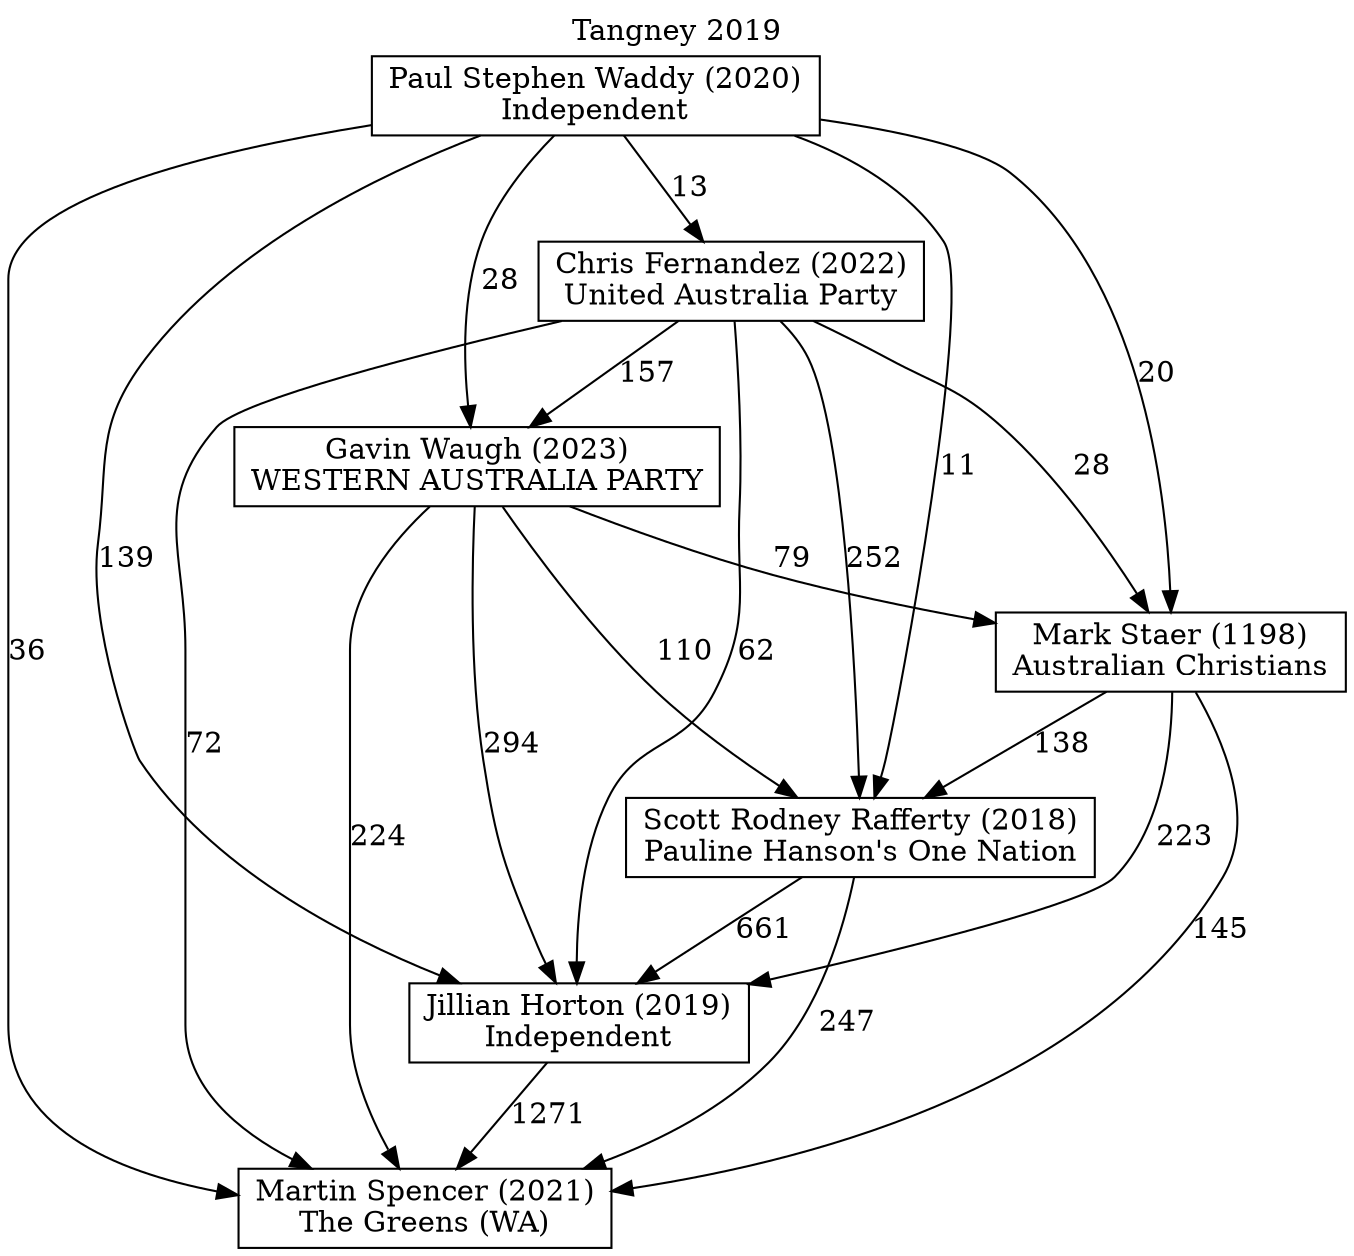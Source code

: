 // House preference flow
digraph "Martin Spencer (2021)_Tangney_2019" {
	graph [label="Tangney 2019" labelloc=t mclimit=10]
	node [shape=box]
	"Martin Spencer (2021)" [label="Martin Spencer (2021)
The Greens (WA)"]
	"Jillian Horton (2019)" [label="Jillian Horton (2019)
Independent"]
	"Scott Rodney Rafferty (2018)" [label="Scott Rodney Rafferty (2018)
Pauline Hanson's One Nation"]
	"Mark Staer (1198)" [label="Mark Staer (1198)
Australian Christians"]
	"Gavin Waugh (2023)" [label="Gavin Waugh (2023)
WESTERN AUSTRALIA PARTY"]
	"Chris Fernandez (2022)" [label="Chris Fernandez (2022)
United Australia Party"]
	"Paul Stephen Waddy (2020)" [label="Paul Stephen Waddy (2020)
Independent"]
	"Martin Spencer (2021)" [label="Martin Spencer (2021)
The Greens (WA)"]
	"Scott Rodney Rafferty (2018)" [label="Scott Rodney Rafferty (2018)
Pauline Hanson's One Nation"]
	"Mark Staer (1198)" [label="Mark Staer (1198)
Australian Christians"]
	"Gavin Waugh (2023)" [label="Gavin Waugh (2023)
WESTERN AUSTRALIA PARTY"]
	"Chris Fernandez (2022)" [label="Chris Fernandez (2022)
United Australia Party"]
	"Paul Stephen Waddy (2020)" [label="Paul Stephen Waddy (2020)
Independent"]
	"Martin Spencer (2021)" [label="Martin Spencer (2021)
The Greens (WA)"]
	"Mark Staer (1198)" [label="Mark Staer (1198)
Australian Christians"]
	"Gavin Waugh (2023)" [label="Gavin Waugh (2023)
WESTERN AUSTRALIA PARTY"]
	"Chris Fernandez (2022)" [label="Chris Fernandez (2022)
United Australia Party"]
	"Paul Stephen Waddy (2020)" [label="Paul Stephen Waddy (2020)
Independent"]
	"Martin Spencer (2021)" [label="Martin Spencer (2021)
The Greens (WA)"]
	"Gavin Waugh (2023)" [label="Gavin Waugh (2023)
WESTERN AUSTRALIA PARTY"]
	"Chris Fernandez (2022)" [label="Chris Fernandez (2022)
United Australia Party"]
	"Paul Stephen Waddy (2020)" [label="Paul Stephen Waddy (2020)
Independent"]
	"Martin Spencer (2021)" [label="Martin Spencer (2021)
The Greens (WA)"]
	"Chris Fernandez (2022)" [label="Chris Fernandez (2022)
United Australia Party"]
	"Paul Stephen Waddy (2020)" [label="Paul Stephen Waddy (2020)
Independent"]
	"Martin Spencer (2021)" [label="Martin Spencer (2021)
The Greens (WA)"]
	"Paul Stephen Waddy (2020)" [label="Paul Stephen Waddy (2020)
Independent"]
	"Paul Stephen Waddy (2020)" [label="Paul Stephen Waddy (2020)
Independent"]
	"Chris Fernandez (2022)" [label="Chris Fernandez (2022)
United Australia Party"]
	"Paul Stephen Waddy (2020)" [label="Paul Stephen Waddy (2020)
Independent"]
	"Paul Stephen Waddy (2020)" [label="Paul Stephen Waddy (2020)
Independent"]
	"Gavin Waugh (2023)" [label="Gavin Waugh (2023)
WESTERN AUSTRALIA PARTY"]
	"Chris Fernandez (2022)" [label="Chris Fernandez (2022)
United Australia Party"]
	"Paul Stephen Waddy (2020)" [label="Paul Stephen Waddy (2020)
Independent"]
	"Gavin Waugh (2023)" [label="Gavin Waugh (2023)
WESTERN AUSTRALIA PARTY"]
	"Paul Stephen Waddy (2020)" [label="Paul Stephen Waddy (2020)
Independent"]
	"Paul Stephen Waddy (2020)" [label="Paul Stephen Waddy (2020)
Independent"]
	"Chris Fernandez (2022)" [label="Chris Fernandez (2022)
United Australia Party"]
	"Paul Stephen Waddy (2020)" [label="Paul Stephen Waddy (2020)
Independent"]
	"Paul Stephen Waddy (2020)" [label="Paul Stephen Waddy (2020)
Independent"]
	"Mark Staer (1198)" [label="Mark Staer (1198)
Australian Christians"]
	"Gavin Waugh (2023)" [label="Gavin Waugh (2023)
WESTERN AUSTRALIA PARTY"]
	"Chris Fernandez (2022)" [label="Chris Fernandez (2022)
United Australia Party"]
	"Paul Stephen Waddy (2020)" [label="Paul Stephen Waddy (2020)
Independent"]
	"Mark Staer (1198)" [label="Mark Staer (1198)
Australian Christians"]
	"Chris Fernandez (2022)" [label="Chris Fernandez (2022)
United Australia Party"]
	"Paul Stephen Waddy (2020)" [label="Paul Stephen Waddy (2020)
Independent"]
	"Mark Staer (1198)" [label="Mark Staer (1198)
Australian Christians"]
	"Paul Stephen Waddy (2020)" [label="Paul Stephen Waddy (2020)
Independent"]
	"Paul Stephen Waddy (2020)" [label="Paul Stephen Waddy (2020)
Independent"]
	"Chris Fernandez (2022)" [label="Chris Fernandez (2022)
United Australia Party"]
	"Paul Stephen Waddy (2020)" [label="Paul Stephen Waddy (2020)
Independent"]
	"Paul Stephen Waddy (2020)" [label="Paul Stephen Waddy (2020)
Independent"]
	"Gavin Waugh (2023)" [label="Gavin Waugh (2023)
WESTERN AUSTRALIA PARTY"]
	"Chris Fernandez (2022)" [label="Chris Fernandez (2022)
United Australia Party"]
	"Paul Stephen Waddy (2020)" [label="Paul Stephen Waddy (2020)
Independent"]
	"Gavin Waugh (2023)" [label="Gavin Waugh (2023)
WESTERN AUSTRALIA PARTY"]
	"Paul Stephen Waddy (2020)" [label="Paul Stephen Waddy (2020)
Independent"]
	"Paul Stephen Waddy (2020)" [label="Paul Stephen Waddy (2020)
Independent"]
	"Chris Fernandez (2022)" [label="Chris Fernandez (2022)
United Australia Party"]
	"Paul Stephen Waddy (2020)" [label="Paul Stephen Waddy (2020)
Independent"]
	"Paul Stephen Waddy (2020)" [label="Paul Stephen Waddy (2020)
Independent"]
	"Scott Rodney Rafferty (2018)" [label="Scott Rodney Rafferty (2018)
Pauline Hanson's One Nation"]
	"Mark Staer (1198)" [label="Mark Staer (1198)
Australian Christians"]
	"Gavin Waugh (2023)" [label="Gavin Waugh (2023)
WESTERN AUSTRALIA PARTY"]
	"Chris Fernandez (2022)" [label="Chris Fernandez (2022)
United Australia Party"]
	"Paul Stephen Waddy (2020)" [label="Paul Stephen Waddy (2020)
Independent"]
	"Scott Rodney Rafferty (2018)" [label="Scott Rodney Rafferty (2018)
Pauline Hanson's One Nation"]
	"Gavin Waugh (2023)" [label="Gavin Waugh (2023)
WESTERN AUSTRALIA PARTY"]
	"Chris Fernandez (2022)" [label="Chris Fernandez (2022)
United Australia Party"]
	"Paul Stephen Waddy (2020)" [label="Paul Stephen Waddy (2020)
Independent"]
	"Scott Rodney Rafferty (2018)" [label="Scott Rodney Rafferty (2018)
Pauline Hanson's One Nation"]
	"Chris Fernandez (2022)" [label="Chris Fernandez (2022)
United Australia Party"]
	"Paul Stephen Waddy (2020)" [label="Paul Stephen Waddy (2020)
Independent"]
	"Scott Rodney Rafferty (2018)" [label="Scott Rodney Rafferty (2018)
Pauline Hanson's One Nation"]
	"Paul Stephen Waddy (2020)" [label="Paul Stephen Waddy (2020)
Independent"]
	"Paul Stephen Waddy (2020)" [label="Paul Stephen Waddy (2020)
Independent"]
	"Chris Fernandez (2022)" [label="Chris Fernandez (2022)
United Australia Party"]
	"Paul Stephen Waddy (2020)" [label="Paul Stephen Waddy (2020)
Independent"]
	"Paul Stephen Waddy (2020)" [label="Paul Stephen Waddy (2020)
Independent"]
	"Gavin Waugh (2023)" [label="Gavin Waugh (2023)
WESTERN AUSTRALIA PARTY"]
	"Chris Fernandez (2022)" [label="Chris Fernandez (2022)
United Australia Party"]
	"Paul Stephen Waddy (2020)" [label="Paul Stephen Waddy (2020)
Independent"]
	"Gavin Waugh (2023)" [label="Gavin Waugh (2023)
WESTERN AUSTRALIA PARTY"]
	"Paul Stephen Waddy (2020)" [label="Paul Stephen Waddy (2020)
Independent"]
	"Paul Stephen Waddy (2020)" [label="Paul Stephen Waddy (2020)
Independent"]
	"Chris Fernandez (2022)" [label="Chris Fernandez (2022)
United Australia Party"]
	"Paul Stephen Waddy (2020)" [label="Paul Stephen Waddy (2020)
Independent"]
	"Paul Stephen Waddy (2020)" [label="Paul Stephen Waddy (2020)
Independent"]
	"Mark Staer (1198)" [label="Mark Staer (1198)
Australian Christians"]
	"Gavin Waugh (2023)" [label="Gavin Waugh (2023)
WESTERN AUSTRALIA PARTY"]
	"Chris Fernandez (2022)" [label="Chris Fernandez (2022)
United Australia Party"]
	"Paul Stephen Waddy (2020)" [label="Paul Stephen Waddy (2020)
Independent"]
	"Mark Staer (1198)" [label="Mark Staer (1198)
Australian Christians"]
	"Chris Fernandez (2022)" [label="Chris Fernandez (2022)
United Australia Party"]
	"Paul Stephen Waddy (2020)" [label="Paul Stephen Waddy (2020)
Independent"]
	"Mark Staer (1198)" [label="Mark Staer (1198)
Australian Christians"]
	"Paul Stephen Waddy (2020)" [label="Paul Stephen Waddy (2020)
Independent"]
	"Paul Stephen Waddy (2020)" [label="Paul Stephen Waddy (2020)
Independent"]
	"Chris Fernandez (2022)" [label="Chris Fernandez (2022)
United Australia Party"]
	"Paul Stephen Waddy (2020)" [label="Paul Stephen Waddy (2020)
Independent"]
	"Paul Stephen Waddy (2020)" [label="Paul Stephen Waddy (2020)
Independent"]
	"Gavin Waugh (2023)" [label="Gavin Waugh (2023)
WESTERN AUSTRALIA PARTY"]
	"Chris Fernandez (2022)" [label="Chris Fernandez (2022)
United Australia Party"]
	"Paul Stephen Waddy (2020)" [label="Paul Stephen Waddy (2020)
Independent"]
	"Gavin Waugh (2023)" [label="Gavin Waugh (2023)
WESTERN AUSTRALIA PARTY"]
	"Paul Stephen Waddy (2020)" [label="Paul Stephen Waddy (2020)
Independent"]
	"Paul Stephen Waddy (2020)" [label="Paul Stephen Waddy (2020)
Independent"]
	"Chris Fernandez (2022)" [label="Chris Fernandez (2022)
United Australia Party"]
	"Paul Stephen Waddy (2020)" [label="Paul Stephen Waddy (2020)
Independent"]
	"Paul Stephen Waddy (2020)" [label="Paul Stephen Waddy (2020)
Independent"]
	"Jillian Horton (2019)" [label="Jillian Horton (2019)
Independent"]
	"Scott Rodney Rafferty (2018)" [label="Scott Rodney Rafferty (2018)
Pauline Hanson's One Nation"]
	"Mark Staer (1198)" [label="Mark Staer (1198)
Australian Christians"]
	"Gavin Waugh (2023)" [label="Gavin Waugh (2023)
WESTERN AUSTRALIA PARTY"]
	"Chris Fernandez (2022)" [label="Chris Fernandez (2022)
United Australia Party"]
	"Paul Stephen Waddy (2020)" [label="Paul Stephen Waddy (2020)
Independent"]
	"Jillian Horton (2019)" [label="Jillian Horton (2019)
Independent"]
	"Mark Staer (1198)" [label="Mark Staer (1198)
Australian Christians"]
	"Gavin Waugh (2023)" [label="Gavin Waugh (2023)
WESTERN AUSTRALIA PARTY"]
	"Chris Fernandez (2022)" [label="Chris Fernandez (2022)
United Australia Party"]
	"Paul Stephen Waddy (2020)" [label="Paul Stephen Waddy (2020)
Independent"]
	"Jillian Horton (2019)" [label="Jillian Horton (2019)
Independent"]
	"Gavin Waugh (2023)" [label="Gavin Waugh (2023)
WESTERN AUSTRALIA PARTY"]
	"Chris Fernandez (2022)" [label="Chris Fernandez (2022)
United Australia Party"]
	"Paul Stephen Waddy (2020)" [label="Paul Stephen Waddy (2020)
Independent"]
	"Jillian Horton (2019)" [label="Jillian Horton (2019)
Independent"]
	"Chris Fernandez (2022)" [label="Chris Fernandez (2022)
United Australia Party"]
	"Paul Stephen Waddy (2020)" [label="Paul Stephen Waddy (2020)
Independent"]
	"Jillian Horton (2019)" [label="Jillian Horton (2019)
Independent"]
	"Paul Stephen Waddy (2020)" [label="Paul Stephen Waddy (2020)
Independent"]
	"Paul Stephen Waddy (2020)" [label="Paul Stephen Waddy (2020)
Independent"]
	"Chris Fernandez (2022)" [label="Chris Fernandez (2022)
United Australia Party"]
	"Paul Stephen Waddy (2020)" [label="Paul Stephen Waddy (2020)
Independent"]
	"Paul Stephen Waddy (2020)" [label="Paul Stephen Waddy (2020)
Independent"]
	"Gavin Waugh (2023)" [label="Gavin Waugh (2023)
WESTERN AUSTRALIA PARTY"]
	"Chris Fernandez (2022)" [label="Chris Fernandez (2022)
United Australia Party"]
	"Paul Stephen Waddy (2020)" [label="Paul Stephen Waddy (2020)
Independent"]
	"Gavin Waugh (2023)" [label="Gavin Waugh (2023)
WESTERN AUSTRALIA PARTY"]
	"Paul Stephen Waddy (2020)" [label="Paul Stephen Waddy (2020)
Independent"]
	"Paul Stephen Waddy (2020)" [label="Paul Stephen Waddy (2020)
Independent"]
	"Chris Fernandez (2022)" [label="Chris Fernandez (2022)
United Australia Party"]
	"Paul Stephen Waddy (2020)" [label="Paul Stephen Waddy (2020)
Independent"]
	"Paul Stephen Waddy (2020)" [label="Paul Stephen Waddy (2020)
Independent"]
	"Mark Staer (1198)" [label="Mark Staer (1198)
Australian Christians"]
	"Gavin Waugh (2023)" [label="Gavin Waugh (2023)
WESTERN AUSTRALIA PARTY"]
	"Chris Fernandez (2022)" [label="Chris Fernandez (2022)
United Australia Party"]
	"Paul Stephen Waddy (2020)" [label="Paul Stephen Waddy (2020)
Independent"]
	"Mark Staer (1198)" [label="Mark Staer (1198)
Australian Christians"]
	"Chris Fernandez (2022)" [label="Chris Fernandez (2022)
United Australia Party"]
	"Paul Stephen Waddy (2020)" [label="Paul Stephen Waddy (2020)
Independent"]
	"Mark Staer (1198)" [label="Mark Staer (1198)
Australian Christians"]
	"Paul Stephen Waddy (2020)" [label="Paul Stephen Waddy (2020)
Independent"]
	"Paul Stephen Waddy (2020)" [label="Paul Stephen Waddy (2020)
Independent"]
	"Chris Fernandez (2022)" [label="Chris Fernandez (2022)
United Australia Party"]
	"Paul Stephen Waddy (2020)" [label="Paul Stephen Waddy (2020)
Independent"]
	"Paul Stephen Waddy (2020)" [label="Paul Stephen Waddy (2020)
Independent"]
	"Gavin Waugh (2023)" [label="Gavin Waugh (2023)
WESTERN AUSTRALIA PARTY"]
	"Chris Fernandez (2022)" [label="Chris Fernandez (2022)
United Australia Party"]
	"Paul Stephen Waddy (2020)" [label="Paul Stephen Waddy (2020)
Independent"]
	"Gavin Waugh (2023)" [label="Gavin Waugh (2023)
WESTERN AUSTRALIA PARTY"]
	"Paul Stephen Waddy (2020)" [label="Paul Stephen Waddy (2020)
Independent"]
	"Paul Stephen Waddy (2020)" [label="Paul Stephen Waddy (2020)
Independent"]
	"Chris Fernandez (2022)" [label="Chris Fernandez (2022)
United Australia Party"]
	"Paul Stephen Waddy (2020)" [label="Paul Stephen Waddy (2020)
Independent"]
	"Paul Stephen Waddy (2020)" [label="Paul Stephen Waddy (2020)
Independent"]
	"Scott Rodney Rafferty (2018)" [label="Scott Rodney Rafferty (2018)
Pauline Hanson's One Nation"]
	"Mark Staer (1198)" [label="Mark Staer (1198)
Australian Christians"]
	"Gavin Waugh (2023)" [label="Gavin Waugh (2023)
WESTERN AUSTRALIA PARTY"]
	"Chris Fernandez (2022)" [label="Chris Fernandez (2022)
United Australia Party"]
	"Paul Stephen Waddy (2020)" [label="Paul Stephen Waddy (2020)
Independent"]
	"Scott Rodney Rafferty (2018)" [label="Scott Rodney Rafferty (2018)
Pauline Hanson's One Nation"]
	"Gavin Waugh (2023)" [label="Gavin Waugh (2023)
WESTERN AUSTRALIA PARTY"]
	"Chris Fernandez (2022)" [label="Chris Fernandez (2022)
United Australia Party"]
	"Paul Stephen Waddy (2020)" [label="Paul Stephen Waddy (2020)
Independent"]
	"Scott Rodney Rafferty (2018)" [label="Scott Rodney Rafferty (2018)
Pauline Hanson's One Nation"]
	"Chris Fernandez (2022)" [label="Chris Fernandez (2022)
United Australia Party"]
	"Paul Stephen Waddy (2020)" [label="Paul Stephen Waddy (2020)
Independent"]
	"Scott Rodney Rafferty (2018)" [label="Scott Rodney Rafferty (2018)
Pauline Hanson's One Nation"]
	"Paul Stephen Waddy (2020)" [label="Paul Stephen Waddy (2020)
Independent"]
	"Paul Stephen Waddy (2020)" [label="Paul Stephen Waddy (2020)
Independent"]
	"Chris Fernandez (2022)" [label="Chris Fernandez (2022)
United Australia Party"]
	"Paul Stephen Waddy (2020)" [label="Paul Stephen Waddy (2020)
Independent"]
	"Paul Stephen Waddy (2020)" [label="Paul Stephen Waddy (2020)
Independent"]
	"Gavin Waugh (2023)" [label="Gavin Waugh (2023)
WESTERN AUSTRALIA PARTY"]
	"Chris Fernandez (2022)" [label="Chris Fernandez (2022)
United Australia Party"]
	"Paul Stephen Waddy (2020)" [label="Paul Stephen Waddy (2020)
Independent"]
	"Gavin Waugh (2023)" [label="Gavin Waugh (2023)
WESTERN AUSTRALIA PARTY"]
	"Paul Stephen Waddy (2020)" [label="Paul Stephen Waddy (2020)
Independent"]
	"Paul Stephen Waddy (2020)" [label="Paul Stephen Waddy (2020)
Independent"]
	"Chris Fernandez (2022)" [label="Chris Fernandez (2022)
United Australia Party"]
	"Paul Stephen Waddy (2020)" [label="Paul Stephen Waddy (2020)
Independent"]
	"Paul Stephen Waddy (2020)" [label="Paul Stephen Waddy (2020)
Independent"]
	"Mark Staer (1198)" [label="Mark Staer (1198)
Australian Christians"]
	"Gavin Waugh (2023)" [label="Gavin Waugh (2023)
WESTERN AUSTRALIA PARTY"]
	"Chris Fernandez (2022)" [label="Chris Fernandez (2022)
United Australia Party"]
	"Paul Stephen Waddy (2020)" [label="Paul Stephen Waddy (2020)
Independent"]
	"Mark Staer (1198)" [label="Mark Staer (1198)
Australian Christians"]
	"Chris Fernandez (2022)" [label="Chris Fernandez (2022)
United Australia Party"]
	"Paul Stephen Waddy (2020)" [label="Paul Stephen Waddy (2020)
Independent"]
	"Mark Staer (1198)" [label="Mark Staer (1198)
Australian Christians"]
	"Paul Stephen Waddy (2020)" [label="Paul Stephen Waddy (2020)
Independent"]
	"Paul Stephen Waddy (2020)" [label="Paul Stephen Waddy (2020)
Independent"]
	"Chris Fernandez (2022)" [label="Chris Fernandez (2022)
United Australia Party"]
	"Paul Stephen Waddy (2020)" [label="Paul Stephen Waddy (2020)
Independent"]
	"Paul Stephen Waddy (2020)" [label="Paul Stephen Waddy (2020)
Independent"]
	"Gavin Waugh (2023)" [label="Gavin Waugh (2023)
WESTERN AUSTRALIA PARTY"]
	"Chris Fernandez (2022)" [label="Chris Fernandez (2022)
United Australia Party"]
	"Paul Stephen Waddy (2020)" [label="Paul Stephen Waddy (2020)
Independent"]
	"Gavin Waugh (2023)" [label="Gavin Waugh (2023)
WESTERN AUSTRALIA PARTY"]
	"Paul Stephen Waddy (2020)" [label="Paul Stephen Waddy (2020)
Independent"]
	"Paul Stephen Waddy (2020)" [label="Paul Stephen Waddy (2020)
Independent"]
	"Chris Fernandez (2022)" [label="Chris Fernandez (2022)
United Australia Party"]
	"Paul Stephen Waddy (2020)" [label="Paul Stephen Waddy (2020)
Independent"]
	"Paul Stephen Waddy (2020)" [label="Paul Stephen Waddy (2020)
Independent"]
	"Jillian Horton (2019)" -> "Martin Spencer (2021)" [label=1271]
	"Scott Rodney Rafferty (2018)" -> "Jillian Horton (2019)" [label=661]
	"Mark Staer (1198)" -> "Scott Rodney Rafferty (2018)" [label=138]
	"Gavin Waugh (2023)" -> "Mark Staer (1198)" [label=79]
	"Chris Fernandez (2022)" -> "Gavin Waugh (2023)" [label=157]
	"Paul Stephen Waddy (2020)" -> "Chris Fernandez (2022)" [label=13]
	"Scott Rodney Rafferty (2018)" -> "Martin Spencer (2021)" [label=247]
	"Mark Staer (1198)" -> "Martin Spencer (2021)" [label=145]
	"Gavin Waugh (2023)" -> "Martin Spencer (2021)" [label=224]
	"Chris Fernandez (2022)" -> "Martin Spencer (2021)" [label=72]
	"Paul Stephen Waddy (2020)" -> "Martin Spencer (2021)" [label=36]
	"Paul Stephen Waddy (2020)" -> "Gavin Waugh (2023)" [label=28]
	"Chris Fernandez (2022)" -> "Mark Staer (1198)" [label=28]
	"Paul Stephen Waddy (2020)" -> "Mark Staer (1198)" [label=20]
	"Gavin Waugh (2023)" -> "Scott Rodney Rafferty (2018)" [label=110]
	"Chris Fernandez (2022)" -> "Scott Rodney Rafferty (2018)" [label=252]
	"Paul Stephen Waddy (2020)" -> "Scott Rodney Rafferty (2018)" [label=11]
	"Mark Staer (1198)" -> "Jillian Horton (2019)" [label=223]
	"Gavin Waugh (2023)" -> "Jillian Horton (2019)" [label=294]
	"Chris Fernandez (2022)" -> "Jillian Horton (2019)" [label=62]
	"Paul Stephen Waddy (2020)" -> "Jillian Horton (2019)" [label=139]
}
